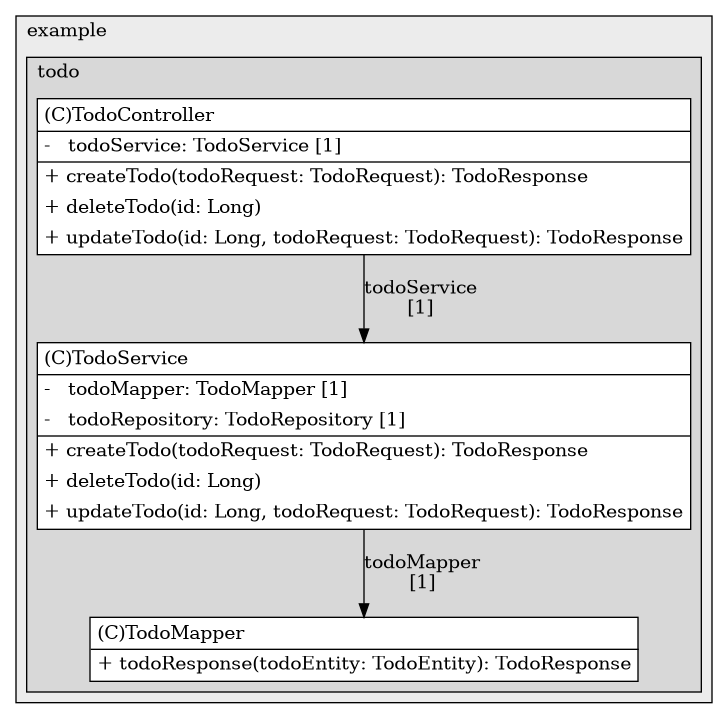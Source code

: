 @startuml

/' diagram meta data start
config=StructureConfiguration;
{
  "projectClassification": {
    "searchMode": "OpenProject", // OpenProject, AllProjects
    "includedProjects": "",
    "pathEndKeywords": "*.impl",
    "isClientPath": "",
    "isClientName": "",
    "isTestPath": "",
    "isTestName": "",
    "isMappingPath": "",
    "isMappingName": "",
    "isDataAccessPath": "",
    "isDataAccessName": "",
    "isDataStructurePath": "",
    "isDataStructureName": "",
    "isInterfaceStructuresPath": "",
    "isInterfaceStructuresName": "",
    "isEntryPointPath": "",
    "isEntryPointName": "",
    "treatFinalFieldsAsMandatory": false
  },
  "graphRestriction": {
    "classPackageExcludeFilter": "",
    "classPackageIncludeFilter": "",
    "classNameExcludeFilter": "",
    "classNameIncludeFilter": "",
    "methodNameExcludeFilter": "",
    "methodNameIncludeFilter": "",
    "removeByInheritance": "", // inheritance/annotation based filtering is done in a second step
    "removeByAnnotation": "",
    "removeByClassPackage": "", // cleanup the graph after inheritance/annotation based filtering is done
    "removeByClassName": "",
    "cutMappings": false,
    "cutEnum": true,
    "cutTests": true,
    "cutClient": true,
    "cutDataAccess": false,
    "cutInterfaceStructures": false,
    "cutDataStructures": false,
    "cutGetterAndSetter": true,
    "cutConstructors": true
  },
  "graphTraversal": {
    "forwardDepth": 6,
    "backwardDepth": 6,
    "classPackageExcludeFilter": "",
    "classPackageIncludeFilter": "",
    "classNameExcludeFilter": "",
    "classNameIncludeFilter": "",
    "methodNameExcludeFilter": "",
    "methodNameIncludeFilter": "",
    "hideMappings": false,
    "hideDataStructures": false,
    "hidePrivateMethods": true,
    "hideInterfaceCalls": true, // indirection: implementation -> interface (is hidden) -> implementation
    "onlyShowApplicationEntryPoints": false, // root node is included
    "useMethodCallsForStructureDiagram": "ForwardOnly" // ForwardOnly, BothDirections, No
  },
  "details": {
    "aggregation": "GroupByClass", // ByClass, GroupByClass, None
    "showClassGenericTypes": true,
    "showMethods": true,
    "showMethodParameterNames": true,
    "showMethodParameterTypes": true,
    "showMethodReturnType": true,
    "showPackageLevels": 2,
    "showDetailedClassStructure": true
  },
  "rootClass": "com.example.todo.service.TodoService",
  "extensionCallbackMethod": "" // qualified.class.name#methodName - signature: public static String method(String)
}
diagram meta data end '/



digraph g {
    rankdir="TB"
    splines=polyline
    

'nodes 
subgraph cluster_1322970774 { 
   	label=example
	labeljust=l
	fillcolor="#ececec"
	style=filled
   
   subgraph cluster_134356406 { 
   	label=todo
	labeljust=l
	fillcolor="#d8d8d8"
	style=filled
   
   TodoController1799477165[
	label=<<TABLE BORDER="1" CELLBORDER="0" CELLPADDING="4" CELLSPACING="0">
<TR><TD ALIGN="LEFT" >(C)TodoController</TD></TR>
<HR/>
<TR><TD ALIGN="LEFT" >-   todoService: TodoService [1]</TD></TR>
<HR/>
<TR><TD ALIGN="LEFT" >+ createTodo(todoRequest: TodoRequest): TodoResponse</TD></TR>
<TR><TD ALIGN="LEFT" >+ deleteTodo(id: Long)</TD></TR>
<TR><TD ALIGN="LEFT" >+ updateTodo(id: Long, todoRequest: TodoRequest): TodoResponse</TD></TR>
</TABLE>>
	style=filled
	margin=0
	shape=plaintext
	fillcolor="#FFFFFF"
];

TodoMapper1573216920[
	label=<<TABLE BORDER="1" CELLBORDER="0" CELLPADDING="4" CELLSPACING="0">
<TR><TD ALIGN="LEFT" >(C)TodoMapper</TD></TR>
<HR/>
<TR><TD ALIGN="LEFT" >+ todoResponse(todoEntity: TodoEntity): TodoResponse</TD></TR>
</TABLE>>
	style=filled
	margin=0
	shape=plaintext
	fillcolor="#FFFFFF"
];

TodoService1007031646[
	label=<<TABLE BORDER="1" CELLBORDER="0" CELLPADDING="4" CELLSPACING="0">
<TR><TD ALIGN="LEFT" >(C)TodoService</TD></TR>
<HR/>
<TR><TD ALIGN="LEFT" >-   todoMapper: TodoMapper [1]</TD></TR>
<TR><TD ALIGN="LEFT" >-   todoRepository: TodoRepository [1]</TD></TR>
<HR/>
<TR><TD ALIGN="LEFT" >+ createTodo(todoRequest: TodoRequest): TodoResponse</TD></TR>
<TR><TD ALIGN="LEFT" >+ deleteTodo(id: Long)</TD></TR>
<TR><TD ALIGN="LEFT" >+ updateTodo(id: Long, todoRequest: TodoRequest): TodoResponse</TD></TR>
</TABLE>>
	style=filled
	margin=0
	shape=plaintext
	fillcolor="#FFFFFF"
];
} 
} 

'edges    
TodoController1799477165 -> TodoService1007031646[label="todoService
[1]"];
TodoService1007031646 -> TodoMapper1573216920[label="todoMapper
[1]"];
    
}
@enduml